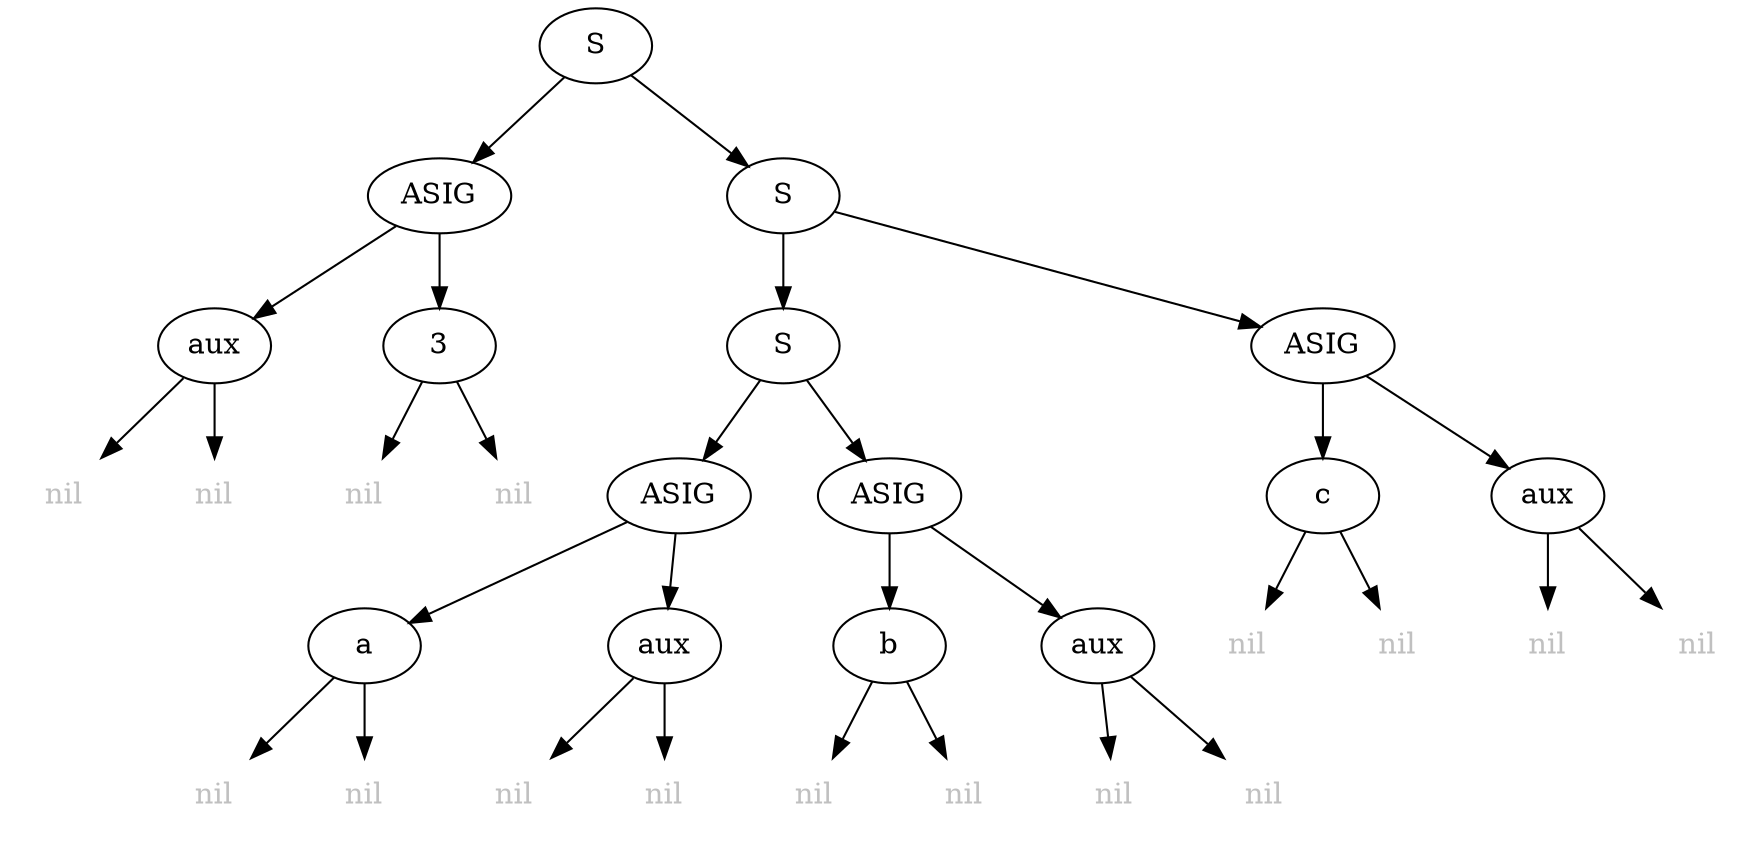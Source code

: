 digraph BST {
x0 [label=<S>];
x1 [label=<ASIG>];
x0 -> x1;
x3 [label=<aux>];
x1 -> x3;
nil7 [label=nil,fontcolor=gray,shape=none];
x3 -> nil7;
nil8 [label=nil,fontcolor=gray,shape=none];
x3 -> nil8;
x4 [label=<3>];
x1 -> x4;
nil9 [label=nil,fontcolor=gray,shape=none];
x4 -> nil9;
nil10 [label=nil,fontcolor=gray,shape=none];
x4 -> nil10;
x2 [label=<S>];
x0 -> x2;
x5 [label=<S>];
x2 -> x5;
x11 [label=<ASIG>];
x5 -> x11;
x23 [label=<a>];
x11 -> x23;
nil47 [label=nil,fontcolor=gray,shape=none];
x23 -> nil47;
nil48 [label=nil,fontcolor=gray,shape=none];
x23 -> nil48;
x24 [label=<aux>];
x11 -> x24;
nil49 [label=nil,fontcolor=gray,shape=none];
x24 -> nil49;
nil50 [label=nil,fontcolor=gray,shape=none];
x24 -> nil50;
x12 [label=<ASIG>];
x5 -> x12;
x25 [label=<b>];
x12 -> x25;
nil51 [label=nil,fontcolor=gray,shape=none];
x25 -> nil51;
nil52 [label=nil,fontcolor=gray,shape=none];
x25 -> nil52;
x26 [label=<aux>];
x12 -> x26;
nil53 [label=nil,fontcolor=gray,shape=none];
x26 -> nil53;
nil54 [label=nil,fontcolor=gray,shape=none];
x26 -> nil54;
x6 [label=<ASIG>];
x2 -> x6;
x13 [label=<c>];
x6 -> x13;
nil27 [label=nil,fontcolor=gray,shape=none];
x13 -> nil27;
nil28 [label=nil,fontcolor=gray,shape=none];
x13 -> nil28;
x14 [label=<aux>];
x6 -> x14;
nil29 [label=nil,fontcolor=gray,shape=none];
x14 -> nil29;
nil30 [label=nil,fontcolor=gray,shape=none];
x14 -> nil30;
}
